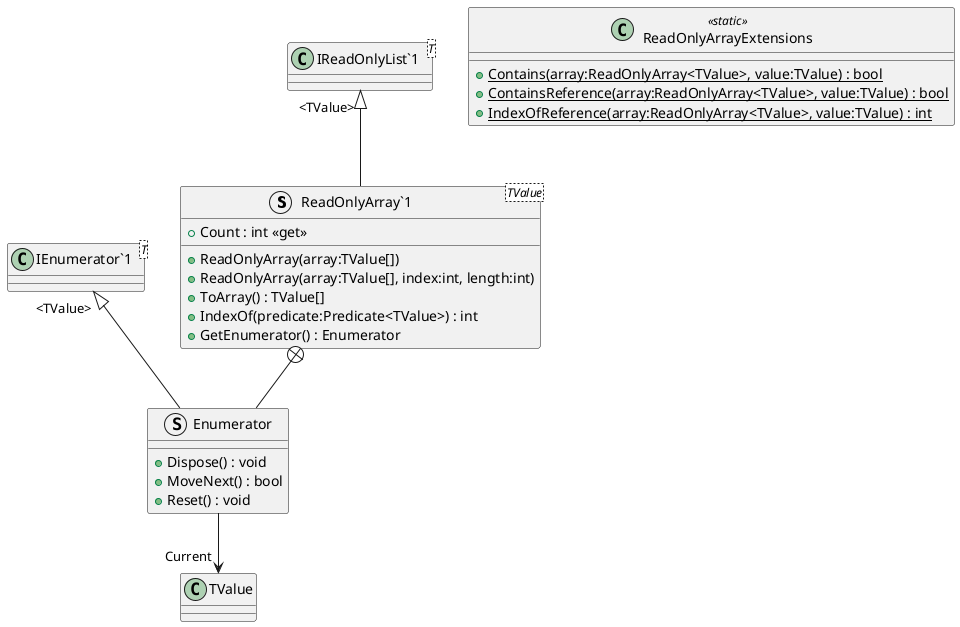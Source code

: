 @startuml
struct "ReadOnlyArray`1"<TValue> {
    + ReadOnlyArray(array:TValue[])
    + ReadOnlyArray(array:TValue[], index:int, length:int)
    + ToArray() : TValue[]
    + IndexOf(predicate:Predicate<TValue>) : int
    + GetEnumerator() : Enumerator
    + Count : int <<get>>
}
class ReadOnlyArrayExtensions <<static>> {
    + {static} Contains(array:ReadOnlyArray<TValue>, value:TValue) : bool
    + {static} ContainsReference(array:ReadOnlyArray<TValue>, value:TValue) : bool
    + {static} IndexOfReference(array:ReadOnlyArray<TValue>, value:TValue) : int
}
class "IReadOnlyList`1"<T> {
}
struct Enumerator {
    + Dispose() : void
    + MoveNext() : bool
    + Reset() : void
}
class "IEnumerator`1"<T> {
}
"IReadOnlyList`1" "<TValue>" <|-- "ReadOnlyArray`1"
"ReadOnlyArray`1" +-- Enumerator
"IEnumerator`1" "<TValue>" <|-- Enumerator
Enumerator --> "Current" TValue
@enduml
